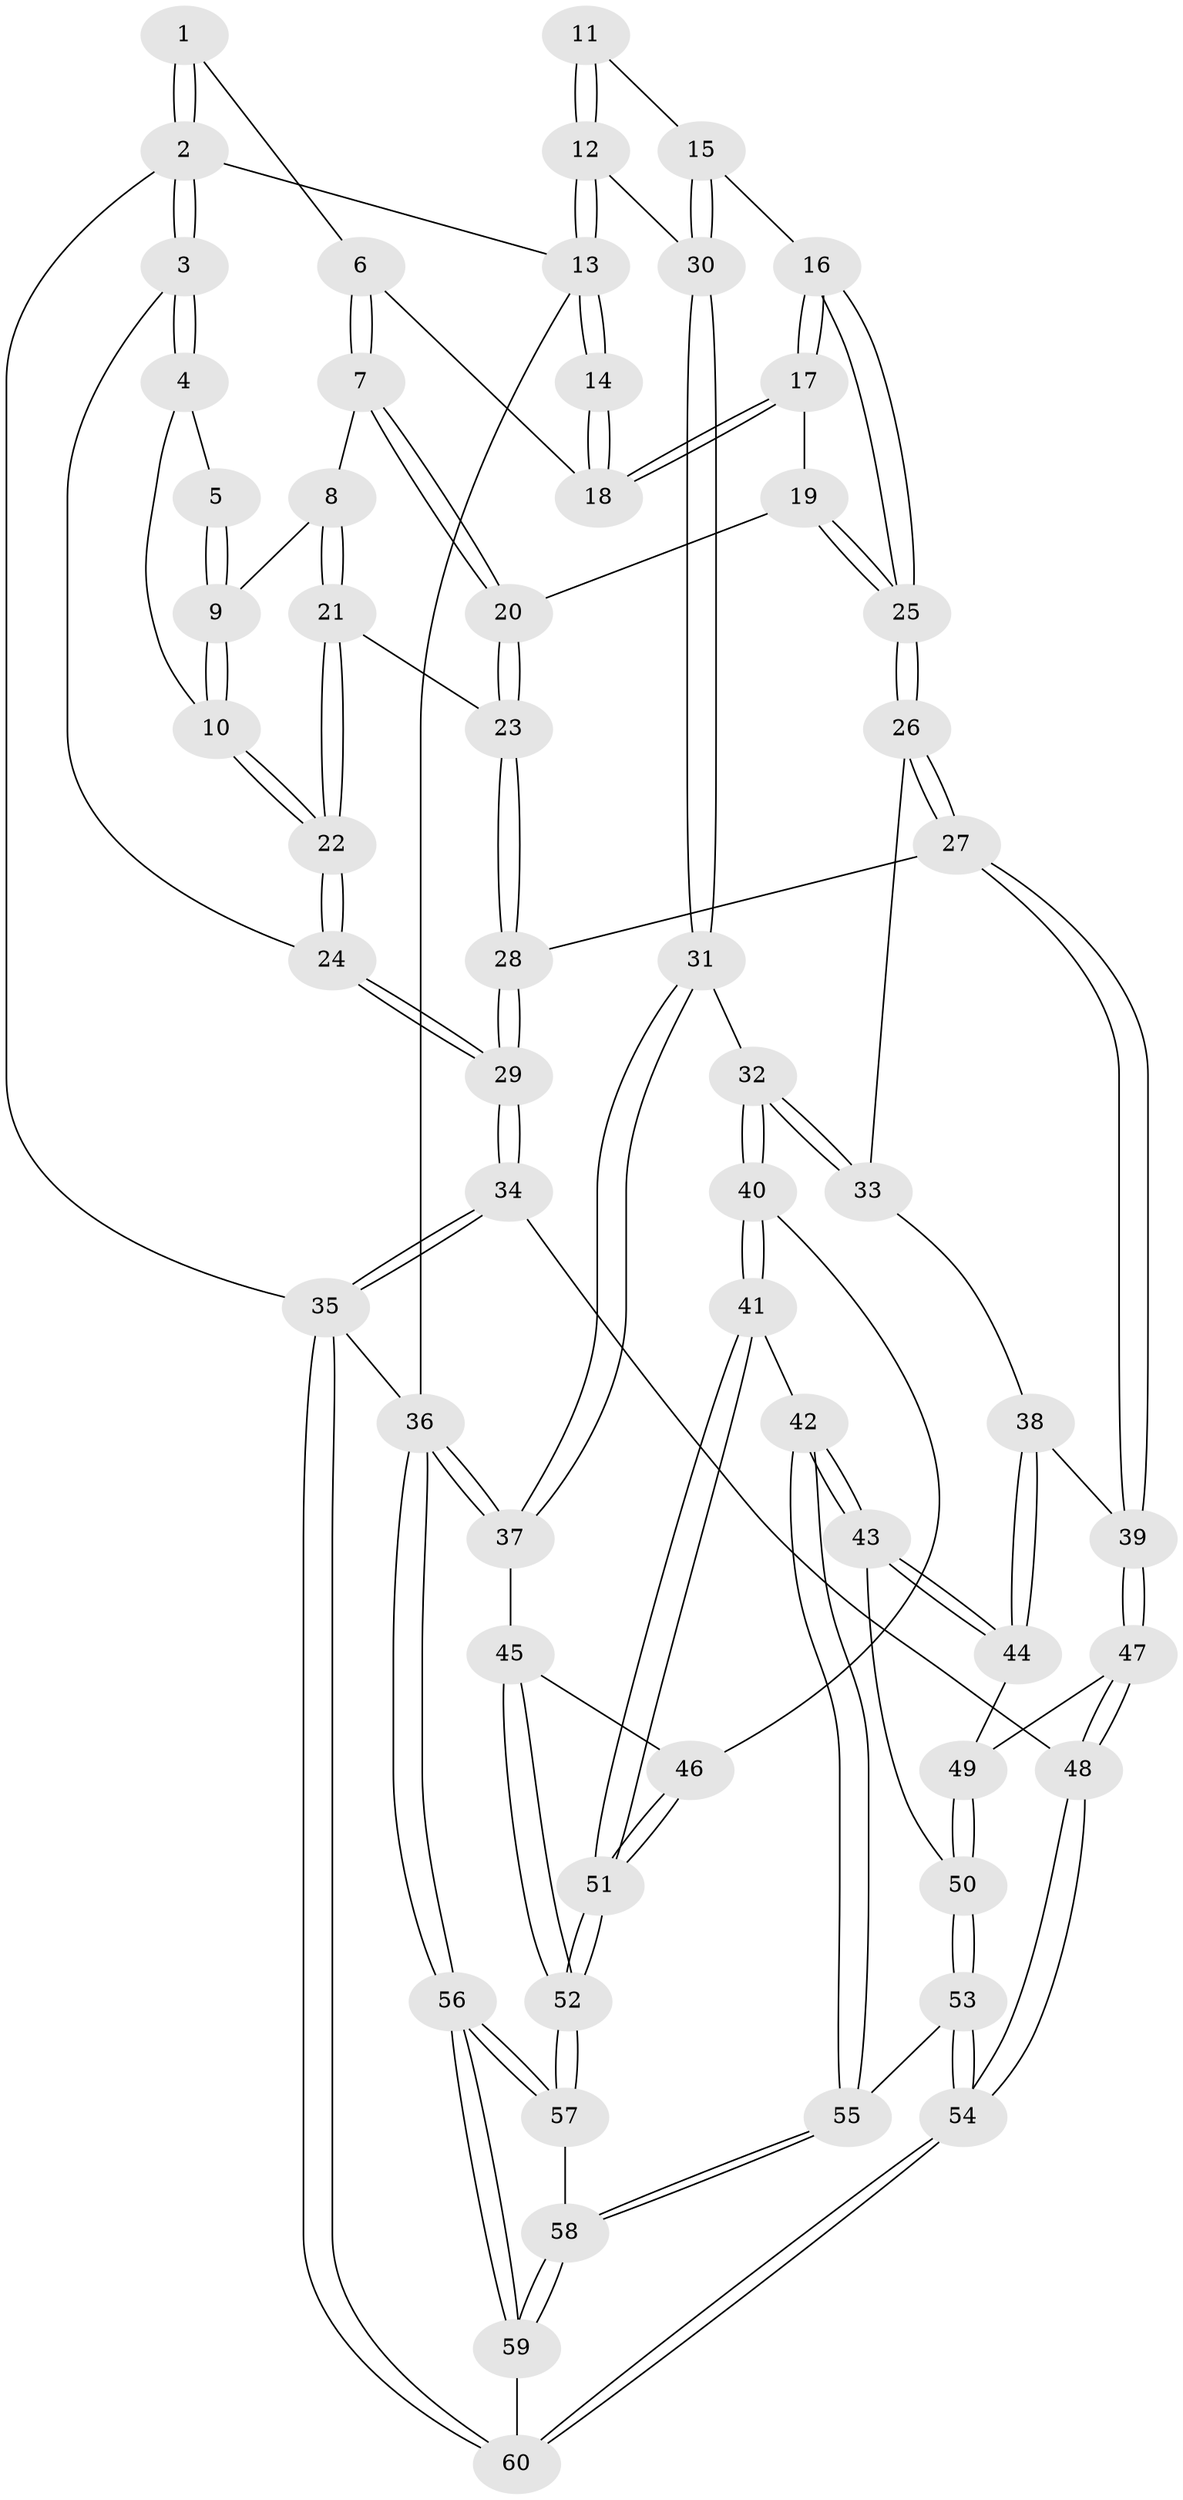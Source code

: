 // coarse degree distribution, {3: 0.3333333333333333, 4: 0.2222222222222222, 5: 0.3333333333333333, 1: 0.05555555555555555, 7: 0.05555555555555555}
// Generated by graph-tools (version 1.1) at 2025/05/03/04/25 22:05:36]
// undirected, 60 vertices, 147 edges
graph export_dot {
graph [start="1"]
  node [color=gray90,style=filled];
  1 [pos="+0.14291577863608962+0"];
  2 [pos="+0+0"];
  3 [pos="+0+0.32109679444696615"];
  4 [pos="+0.11460865990451632+0"];
  5 [pos="+0.12854265860881062+0"];
  6 [pos="+0.423553186569842+0"];
  7 [pos="+0.2745085342068483+0.1602010240053486"];
  8 [pos="+0.23449558838092843+0.1672091785835671"];
  9 [pos="+0.18687881066759654+0.16663101143412584"];
  10 [pos="+0.05175094376421618+0.2344886561443935"];
  11 [pos="+0.6374456575298535+0.06471067977550812"];
  12 [pos="+1+0.18061714978392301"];
  13 [pos="+1+0"];
  14 [pos="+0.4699458066193174+0"];
  15 [pos="+0.658719604246607+0.3156418586306426"];
  16 [pos="+0.6028843402951821+0.33408858843503847"];
  17 [pos="+0.4553700983695377+0"];
  18 [pos="+0.44368244176081845+0"];
  19 [pos="+0.41617043786904356+0.30711400046436993"];
  20 [pos="+0.3495640857855377+0.31140422321293365"];
  21 [pos="+0.20002028205930505+0.3088641513472633"];
  22 [pos="+0.0069683557178921276+0.284917482495233"];
  23 [pos="+0.3067043831205075+0.3448732930462357"];
  24 [pos="+0+0.3562395623094593"];
  25 [pos="+0.5542923618555118+0.3660387869666333"];
  26 [pos="+0.5454908673080152+0.4217221460449032"];
  27 [pos="+0.27661130293007363+0.5824431578968581"];
  28 [pos="+0.24172448799600635+0.5458071166898932"];
  29 [pos="+0+0.48636886874062163"];
  30 [pos="+0.9912533443893536+0.33331328011956174"];
  31 [pos="+0.9909315749227959+0.3583235754273991"];
  32 [pos="+0.6698090556124144+0.6060552878241953"];
  33 [pos="+0.583736374707706+0.5726355233241259"];
  34 [pos="+0+0.7642343440620826"];
  35 [pos="+0+1"];
  36 [pos="+1+1"];
  37 [pos="+1+0.5846491765177158"];
  38 [pos="+0.5509526744961959+0.6064656596886117"];
  39 [pos="+0.27887996908819007+0.5879150779062148"];
  40 [pos="+0.7074445598276227+0.6802305190856823"];
  41 [pos="+0.5964328669588311+0.8017574119497205"];
  42 [pos="+0.5774405669322872+0.802189417796711"];
  43 [pos="+0.5260182459832694+0.6993619180316875"];
  44 [pos="+0.5246197937656302+0.6802785131889032"];
  45 [pos="+0.8336730115854861+0.6963067721412889"];
  46 [pos="+0.7218619561954767+0.6883683219474364"];
  47 [pos="+0.2843639888488659+0.6329439893902782"];
  48 [pos="+0.19545840274930326+0.8569469204058275"];
  49 [pos="+0.3602861770710597+0.6830333422763187"];
  50 [pos="+0.4204798849206283+0.7721536578999294"];
  51 [pos="+0.7506049633465243+0.9065894347129445"];
  52 [pos="+0.8031538994186218+0.9734529378261229"];
  53 [pos="+0.42454162608553603+0.8494964322093183"];
  54 [pos="+0.269411019838284+0.962787003321838"];
  55 [pos="+0.5276088171438215+0.8526915512306872"];
  56 [pos="+1+1"];
  57 [pos="+0.8579143866288873+1"];
  58 [pos="+0.5475428842397806+0.9283801677238246"];
  59 [pos="+0.33527370268074974+1"];
  60 [pos="+0.2962910547296023+1"];
  1 -- 2;
  1 -- 2;
  1 -- 6;
  2 -- 3;
  2 -- 3;
  2 -- 13;
  2 -- 35;
  3 -- 4;
  3 -- 4;
  3 -- 24;
  4 -- 5;
  4 -- 10;
  5 -- 9;
  5 -- 9;
  6 -- 7;
  6 -- 7;
  6 -- 18;
  7 -- 8;
  7 -- 20;
  7 -- 20;
  8 -- 9;
  8 -- 21;
  8 -- 21;
  9 -- 10;
  9 -- 10;
  10 -- 22;
  10 -- 22;
  11 -- 12;
  11 -- 12;
  11 -- 15;
  12 -- 13;
  12 -- 13;
  12 -- 30;
  13 -- 14;
  13 -- 14;
  13 -- 36;
  14 -- 18;
  14 -- 18;
  15 -- 16;
  15 -- 30;
  15 -- 30;
  16 -- 17;
  16 -- 17;
  16 -- 25;
  16 -- 25;
  17 -- 18;
  17 -- 18;
  17 -- 19;
  19 -- 20;
  19 -- 25;
  19 -- 25;
  20 -- 23;
  20 -- 23;
  21 -- 22;
  21 -- 22;
  21 -- 23;
  22 -- 24;
  22 -- 24;
  23 -- 28;
  23 -- 28;
  24 -- 29;
  24 -- 29;
  25 -- 26;
  25 -- 26;
  26 -- 27;
  26 -- 27;
  26 -- 33;
  27 -- 28;
  27 -- 39;
  27 -- 39;
  28 -- 29;
  28 -- 29;
  29 -- 34;
  29 -- 34;
  30 -- 31;
  30 -- 31;
  31 -- 32;
  31 -- 37;
  31 -- 37;
  32 -- 33;
  32 -- 33;
  32 -- 40;
  32 -- 40;
  33 -- 38;
  34 -- 35;
  34 -- 35;
  34 -- 48;
  35 -- 60;
  35 -- 60;
  35 -- 36;
  36 -- 37;
  36 -- 37;
  36 -- 56;
  36 -- 56;
  37 -- 45;
  38 -- 39;
  38 -- 44;
  38 -- 44;
  39 -- 47;
  39 -- 47;
  40 -- 41;
  40 -- 41;
  40 -- 46;
  41 -- 42;
  41 -- 51;
  41 -- 51;
  42 -- 43;
  42 -- 43;
  42 -- 55;
  42 -- 55;
  43 -- 44;
  43 -- 44;
  43 -- 50;
  44 -- 49;
  45 -- 46;
  45 -- 52;
  45 -- 52;
  46 -- 51;
  46 -- 51;
  47 -- 48;
  47 -- 48;
  47 -- 49;
  48 -- 54;
  48 -- 54;
  49 -- 50;
  49 -- 50;
  50 -- 53;
  50 -- 53;
  51 -- 52;
  51 -- 52;
  52 -- 57;
  52 -- 57;
  53 -- 54;
  53 -- 54;
  53 -- 55;
  54 -- 60;
  54 -- 60;
  55 -- 58;
  55 -- 58;
  56 -- 57;
  56 -- 57;
  56 -- 59;
  56 -- 59;
  57 -- 58;
  58 -- 59;
  58 -- 59;
  59 -- 60;
}
